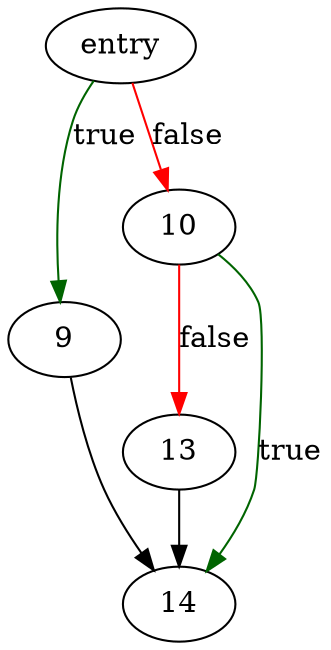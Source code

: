 digraph "base32_encode_alloc" {
	// Node definitions.
	3 [label=entry];
	9;
	10;
	13;
	14;

	// Edge definitions.
	3 -> 9 [
		color=darkgreen
		label=true
	];
	3 -> 10 [
		color=red
		label=false
	];
	9 -> 14;
	10 -> 13 [
		color=red
		label=false
	];
	10 -> 14 [
		color=darkgreen
		label=true
	];
	13 -> 14;
}